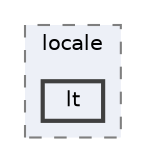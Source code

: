 digraph "C:/Users/LukeMabie/documents/Development/Password_Saver_Using_Django-master/venv/Lib/site-packages/django/conf/locale/lt"
{
 // LATEX_PDF_SIZE
  bgcolor="transparent";
  edge [fontname=Helvetica,fontsize=10,labelfontname=Helvetica,labelfontsize=10];
  node [fontname=Helvetica,fontsize=10,shape=box,height=0.2,width=0.4];
  compound=true
  subgraph clusterdir_6ae4708f427b9ff73e5313b131df1071 {
    graph [ bgcolor="#edf0f7", pencolor="grey50", label="locale", fontname=Helvetica,fontsize=10 style="filled,dashed", URL="dir_6ae4708f427b9ff73e5313b131df1071.html",tooltip=""]
  dir_74095b322a95d41707246e804b03bce2 [label="lt", fillcolor="#edf0f7", color="grey25", style="filled,bold", URL="dir_74095b322a95d41707246e804b03bce2.html",tooltip=""];
  }
}

